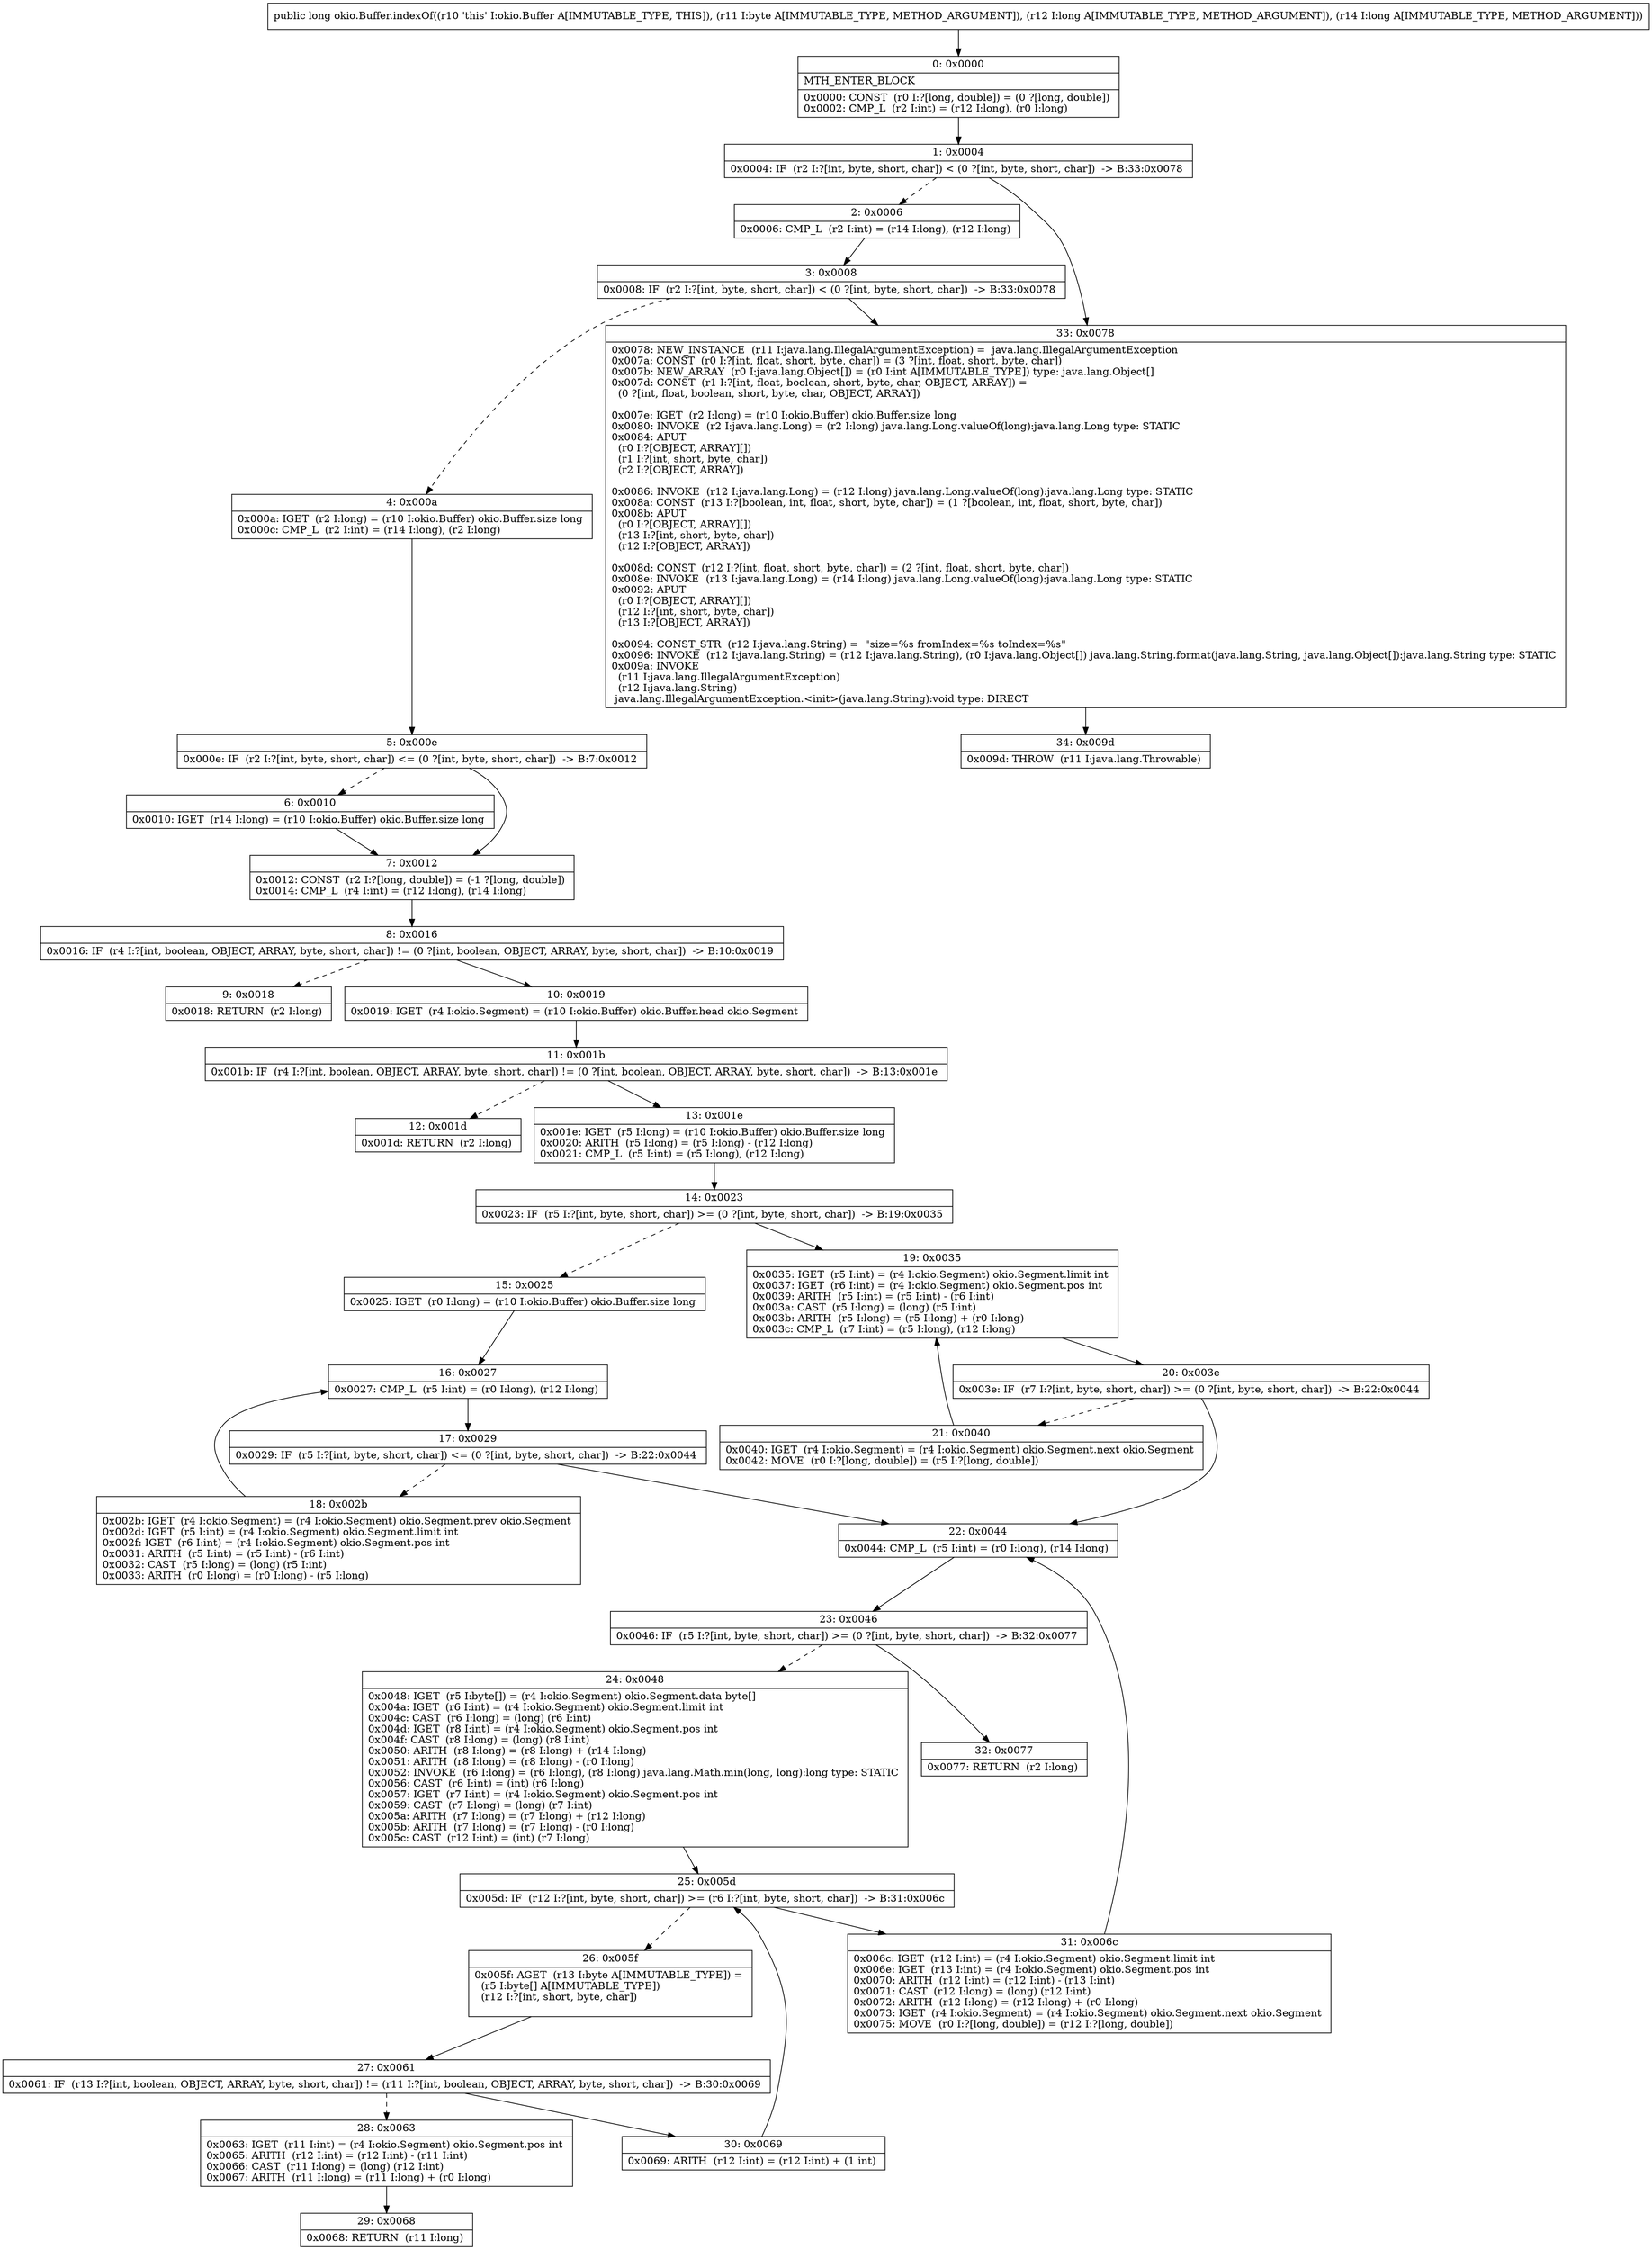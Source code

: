 digraph "CFG forokio.Buffer.indexOf(BJJ)J" {
Node_0 [shape=record,label="{0\:\ 0x0000|MTH_ENTER_BLOCK\l|0x0000: CONST  (r0 I:?[long, double]) = (0 ?[long, double]) \l0x0002: CMP_L  (r2 I:int) = (r12 I:long), (r0 I:long) \l}"];
Node_1 [shape=record,label="{1\:\ 0x0004|0x0004: IF  (r2 I:?[int, byte, short, char]) \< (0 ?[int, byte, short, char])  \-\> B:33:0x0078 \l}"];
Node_2 [shape=record,label="{2\:\ 0x0006|0x0006: CMP_L  (r2 I:int) = (r14 I:long), (r12 I:long) \l}"];
Node_3 [shape=record,label="{3\:\ 0x0008|0x0008: IF  (r2 I:?[int, byte, short, char]) \< (0 ?[int, byte, short, char])  \-\> B:33:0x0078 \l}"];
Node_4 [shape=record,label="{4\:\ 0x000a|0x000a: IGET  (r2 I:long) = (r10 I:okio.Buffer) okio.Buffer.size long \l0x000c: CMP_L  (r2 I:int) = (r14 I:long), (r2 I:long) \l}"];
Node_5 [shape=record,label="{5\:\ 0x000e|0x000e: IF  (r2 I:?[int, byte, short, char]) \<= (0 ?[int, byte, short, char])  \-\> B:7:0x0012 \l}"];
Node_6 [shape=record,label="{6\:\ 0x0010|0x0010: IGET  (r14 I:long) = (r10 I:okio.Buffer) okio.Buffer.size long \l}"];
Node_7 [shape=record,label="{7\:\ 0x0012|0x0012: CONST  (r2 I:?[long, double]) = (\-1 ?[long, double]) \l0x0014: CMP_L  (r4 I:int) = (r12 I:long), (r14 I:long) \l}"];
Node_8 [shape=record,label="{8\:\ 0x0016|0x0016: IF  (r4 I:?[int, boolean, OBJECT, ARRAY, byte, short, char]) != (0 ?[int, boolean, OBJECT, ARRAY, byte, short, char])  \-\> B:10:0x0019 \l}"];
Node_9 [shape=record,label="{9\:\ 0x0018|0x0018: RETURN  (r2 I:long) \l}"];
Node_10 [shape=record,label="{10\:\ 0x0019|0x0019: IGET  (r4 I:okio.Segment) = (r10 I:okio.Buffer) okio.Buffer.head okio.Segment \l}"];
Node_11 [shape=record,label="{11\:\ 0x001b|0x001b: IF  (r4 I:?[int, boolean, OBJECT, ARRAY, byte, short, char]) != (0 ?[int, boolean, OBJECT, ARRAY, byte, short, char])  \-\> B:13:0x001e \l}"];
Node_12 [shape=record,label="{12\:\ 0x001d|0x001d: RETURN  (r2 I:long) \l}"];
Node_13 [shape=record,label="{13\:\ 0x001e|0x001e: IGET  (r5 I:long) = (r10 I:okio.Buffer) okio.Buffer.size long \l0x0020: ARITH  (r5 I:long) = (r5 I:long) \- (r12 I:long) \l0x0021: CMP_L  (r5 I:int) = (r5 I:long), (r12 I:long) \l}"];
Node_14 [shape=record,label="{14\:\ 0x0023|0x0023: IF  (r5 I:?[int, byte, short, char]) \>= (0 ?[int, byte, short, char])  \-\> B:19:0x0035 \l}"];
Node_15 [shape=record,label="{15\:\ 0x0025|0x0025: IGET  (r0 I:long) = (r10 I:okio.Buffer) okio.Buffer.size long \l}"];
Node_16 [shape=record,label="{16\:\ 0x0027|0x0027: CMP_L  (r5 I:int) = (r0 I:long), (r12 I:long) \l}"];
Node_17 [shape=record,label="{17\:\ 0x0029|0x0029: IF  (r5 I:?[int, byte, short, char]) \<= (0 ?[int, byte, short, char])  \-\> B:22:0x0044 \l}"];
Node_18 [shape=record,label="{18\:\ 0x002b|0x002b: IGET  (r4 I:okio.Segment) = (r4 I:okio.Segment) okio.Segment.prev okio.Segment \l0x002d: IGET  (r5 I:int) = (r4 I:okio.Segment) okio.Segment.limit int \l0x002f: IGET  (r6 I:int) = (r4 I:okio.Segment) okio.Segment.pos int \l0x0031: ARITH  (r5 I:int) = (r5 I:int) \- (r6 I:int) \l0x0032: CAST  (r5 I:long) = (long) (r5 I:int) \l0x0033: ARITH  (r0 I:long) = (r0 I:long) \- (r5 I:long) \l}"];
Node_19 [shape=record,label="{19\:\ 0x0035|0x0035: IGET  (r5 I:int) = (r4 I:okio.Segment) okio.Segment.limit int \l0x0037: IGET  (r6 I:int) = (r4 I:okio.Segment) okio.Segment.pos int \l0x0039: ARITH  (r5 I:int) = (r5 I:int) \- (r6 I:int) \l0x003a: CAST  (r5 I:long) = (long) (r5 I:int) \l0x003b: ARITH  (r5 I:long) = (r5 I:long) + (r0 I:long) \l0x003c: CMP_L  (r7 I:int) = (r5 I:long), (r12 I:long) \l}"];
Node_20 [shape=record,label="{20\:\ 0x003e|0x003e: IF  (r7 I:?[int, byte, short, char]) \>= (0 ?[int, byte, short, char])  \-\> B:22:0x0044 \l}"];
Node_21 [shape=record,label="{21\:\ 0x0040|0x0040: IGET  (r4 I:okio.Segment) = (r4 I:okio.Segment) okio.Segment.next okio.Segment \l0x0042: MOVE  (r0 I:?[long, double]) = (r5 I:?[long, double]) \l}"];
Node_22 [shape=record,label="{22\:\ 0x0044|0x0044: CMP_L  (r5 I:int) = (r0 I:long), (r14 I:long) \l}"];
Node_23 [shape=record,label="{23\:\ 0x0046|0x0046: IF  (r5 I:?[int, byte, short, char]) \>= (0 ?[int, byte, short, char])  \-\> B:32:0x0077 \l}"];
Node_24 [shape=record,label="{24\:\ 0x0048|0x0048: IGET  (r5 I:byte[]) = (r4 I:okio.Segment) okio.Segment.data byte[] \l0x004a: IGET  (r6 I:int) = (r4 I:okio.Segment) okio.Segment.limit int \l0x004c: CAST  (r6 I:long) = (long) (r6 I:int) \l0x004d: IGET  (r8 I:int) = (r4 I:okio.Segment) okio.Segment.pos int \l0x004f: CAST  (r8 I:long) = (long) (r8 I:int) \l0x0050: ARITH  (r8 I:long) = (r8 I:long) + (r14 I:long) \l0x0051: ARITH  (r8 I:long) = (r8 I:long) \- (r0 I:long) \l0x0052: INVOKE  (r6 I:long) = (r6 I:long), (r8 I:long) java.lang.Math.min(long, long):long type: STATIC \l0x0056: CAST  (r6 I:int) = (int) (r6 I:long) \l0x0057: IGET  (r7 I:int) = (r4 I:okio.Segment) okio.Segment.pos int \l0x0059: CAST  (r7 I:long) = (long) (r7 I:int) \l0x005a: ARITH  (r7 I:long) = (r7 I:long) + (r12 I:long) \l0x005b: ARITH  (r7 I:long) = (r7 I:long) \- (r0 I:long) \l0x005c: CAST  (r12 I:int) = (int) (r7 I:long) \l}"];
Node_25 [shape=record,label="{25\:\ 0x005d|0x005d: IF  (r12 I:?[int, byte, short, char]) \>= (r6 I:?[int, byte, short, char])  \-\> B:31:0x006c \l}"];
Node_26 [shape=record,label="{26\:\ 0x005f|0x005f: AGET  (r13 I:byte A[IMMUTABLE_TYPE]) = \l  (r5 I:byte[] A[IMMUTABLE_TYPE])\l  (r12 I:?[int, short, byte, char])\l \l}"];
Node_27 [shape=record,label="{27\:\ 0x0061|0x0061: IF  (r13 I:?[int, boolean, OBJECT, ARRAY, byte, short, char]) != (r11 I:?[int, boolean, OBJECT, ARRAY, byte, short, char])  \-\> B:30:0x0069 \l}"];
Node_28 [shape=record,label="{28\:\ 0x0063|0x0063: IGET  (r11 I:int) = (r4 I:okio.Segment) okio.Segment.pos int \l0x0065: ARITH  (r12 I:int) = (r12 I:int) \- (r11 I:int) \l0x0066: CAST  (r11 I:long) = (long) (r12 I:int) \l0x0067: ARITH  (r11 I:long) = (r11 I:long) + (r0 I:long) \l}"];
Node_29 [shape=record,label="{29\:\ 0x0068|0x0068: RETURN  (r11 I:long) \l}"];
Node_30 [shape=record,label="{30\:\ 0x0069|0x0069: ARITH  (r12 I:int) = (r12 I:int) + (1 int) \l}"];
Node_31 [shape=record,label="{31\:\ 0x006c|0x006c: IGET  (r12 I:int) = (r4 I:okio.Segment) okio.Segment.limit int \l0x006e: IGET  (r13 I:int) = (r4 I:okio.Segment) okio.Segment.pos int \l0x0070: ARITH  (r12 I:int) = (r12 I:int) \- (r13 I:int) \l0x0071: CAST  (r12 I:long) = (long) (r12 I:int) \l0x0072: ARITH  (r12 I:long) = (r12 I:long) + (r0 I:long) \l0x0073: IGET  (r4 I:okio.Segment) = (r4 I:okio.Segment) okio.Segment.next okio.Segment \l0x0075: MOVE  (r0 I:?[long, double]) = (r12 I:?[long, double]) \l}"];
Node_32 [shape=record,label="{32\:\ 0x0077|0x0077: RETURN  (r2 I:long) \l}"];
Node_33 [shape=record,label="{33\:\ 0x0078|0x0078: NEW_INSTANCE  (r11 I:java.lang.IllegalArgumentException) =  java.lang.IllegalArgumentException \l0x007a: CONST  (r0 I:?[int, float, short, byte, char]) = (3 ?[int, float, short, byte, char]) \l0x007b: NEW_ARRAY  (r0 I:java.lang.Object[]) = (r0 I:int A[IMMUTABLE_TYPE]) type: java.lang.Object[] \l0x007d: CONST  (r1 I:?[int, float, boolean, short, byte, char, OBJECT, ARRAY]) = \l  (0 ?[int, float, boolean, short, byte, char, OBJECT, ARRAY])\l \l0x007e: IGET  (r2 I:long) = (r10 I:okio.Buffer) okio.Buffer.size long \l0x0080: INVOKE  (r2 I:java.lang.Long) = (r2 I:long) java.lang.Long.valueOf(long):java.lang.Long type: STATIC \l0x0084: APUT  \l  (r0 I:?[OBJECT, ARRAY][])\l  (r1 I:?[int, short, byte, char])\l  (r2 I:?[OBJECT, ARRAY])\l \l0x0086: INVOKE  (r12 I:java.lang.Long) = (r12 I:long) java.lang.Long.valueOf(long):java.lang.Long type: STATIC \l0x008a: CONST  (r13 I:?[boolean, int, float, short, byte, char]) = (1 ?[boolean, int, float, short, byte, char]) \l0x008b: APUT  \l  (r0 I:?[OBJECT, ARRAY][])\l  (r13 I:?[int, short, byte, char])\l  (r12 I:?[OBJECT, ARRAY])\l \l0x008d: CONST  (r12 I:?[int, float, short, byte, char]) = (2 ?[int, float, short, byte, char]) \l0x008e: INVOKE  (r13 I:java.lang.Long) = (r14 I:long) java.lang.Long.valueOf(long):java.lang.Long type: STATIC \l0x0092: APUT  \l  (r0 I:?[OBJECT, ARRAY][])\l  (r12 I:?[int, short, byte, char])\l  (r13 I:?[OBJECT, ARRAY])\l \l0x0094: CONST_STR  (r12 I:java.lang.String) =  \"size=%s fromIndex=%s toIndex=%s\" \l0x0096: INVOKE  (r12 I:java.lang.String) = (r12 I:java.lang.String), (r0 I:java.lang.Object[]) java.lang.String.format(java.lang.String, java.lang.Object[]):java.lang.String type: STATIC \l0x009a: INVOKE  \l  (r11 I:java.lang.IllegalArgumentException)\l  (r12 I:java.lang.String)\l java.lang.IllegalArgumentException.\<init\>(java.lang.String):void type: DIRECT \l}"];
Node_34 [shape=record,label="{34\:\ 0x009d|0x009d: THROW  (r11 I:java.lang.Throwable) \l}"];
MethodNode[shape=record,label="{public long okio.Buffer.indexOf((r10 'this' I:okio.Buffer A[IMMUTABLE_TYPE, THIS]), (r11 I:byte A[IMMUTABLE_TYPE, METHOD_ARGUMENT]), (r12 I:long A[IMMUTABLE_TYPE, METHOD_ARGUMENT]), (r14 I:long A[IMMUTABLE_TYPE, METHOD_ARGUMENT])) }"];
MethodNode -> Node_0;
Node_0 -> Node_1;
Node_1 -> Node_2[style=dashed];
Node_1 -> Node_33;
Node_2 -> Node_3;
Node_3 -> Node_4[style=dashed];
Node_3 -> Node_33;
Node_4 -> Node_5;
Node_5 -> Node_6[style=dashed];
Node_5 -> Node_7;
Node_6 -> Node_7;
Node_7 -> Node_8;
Node_8 -> Node_9[style=dashed];
Node_8 -> Node_10;
Node_10 -> Node_11;
Node_11 -> Node_12[style=dashed];
Node_11 -> Node_13;
Node_13 -> Node_14;
Node_14 -> Node_15[style=dashed];
Node_14 -> Node_19;
Node_15 -> Node_16;
Node_16 -> Node_17;
Node_17 -> Node_18[style=dashed];
Node_17 -> Node_22;
Node_18 -> Node_16;
Node_19 -> Node_20;
Node_20 -> Node_21[style=dashed];
Node_20 -> Node_22;
Node_21 -> Node_19;
Node_22 -> Node_23;
Node_23 -> Node_24[style=dashed];
Node_23 -> Node_32;
Node_24 -> Node_25;
Node_25 -> Node_26[style=dashed];
Node_25 -> Node_31;
Node_26 -> Node_27;
Node_27 -> Node_28[style=dashed];
Node_27 -> Node_30;
Node_28 -> Node_29;
Node_30 -> Node_25;
Node_31 -> Node_22;
Node_33 -> Node_34;
}

